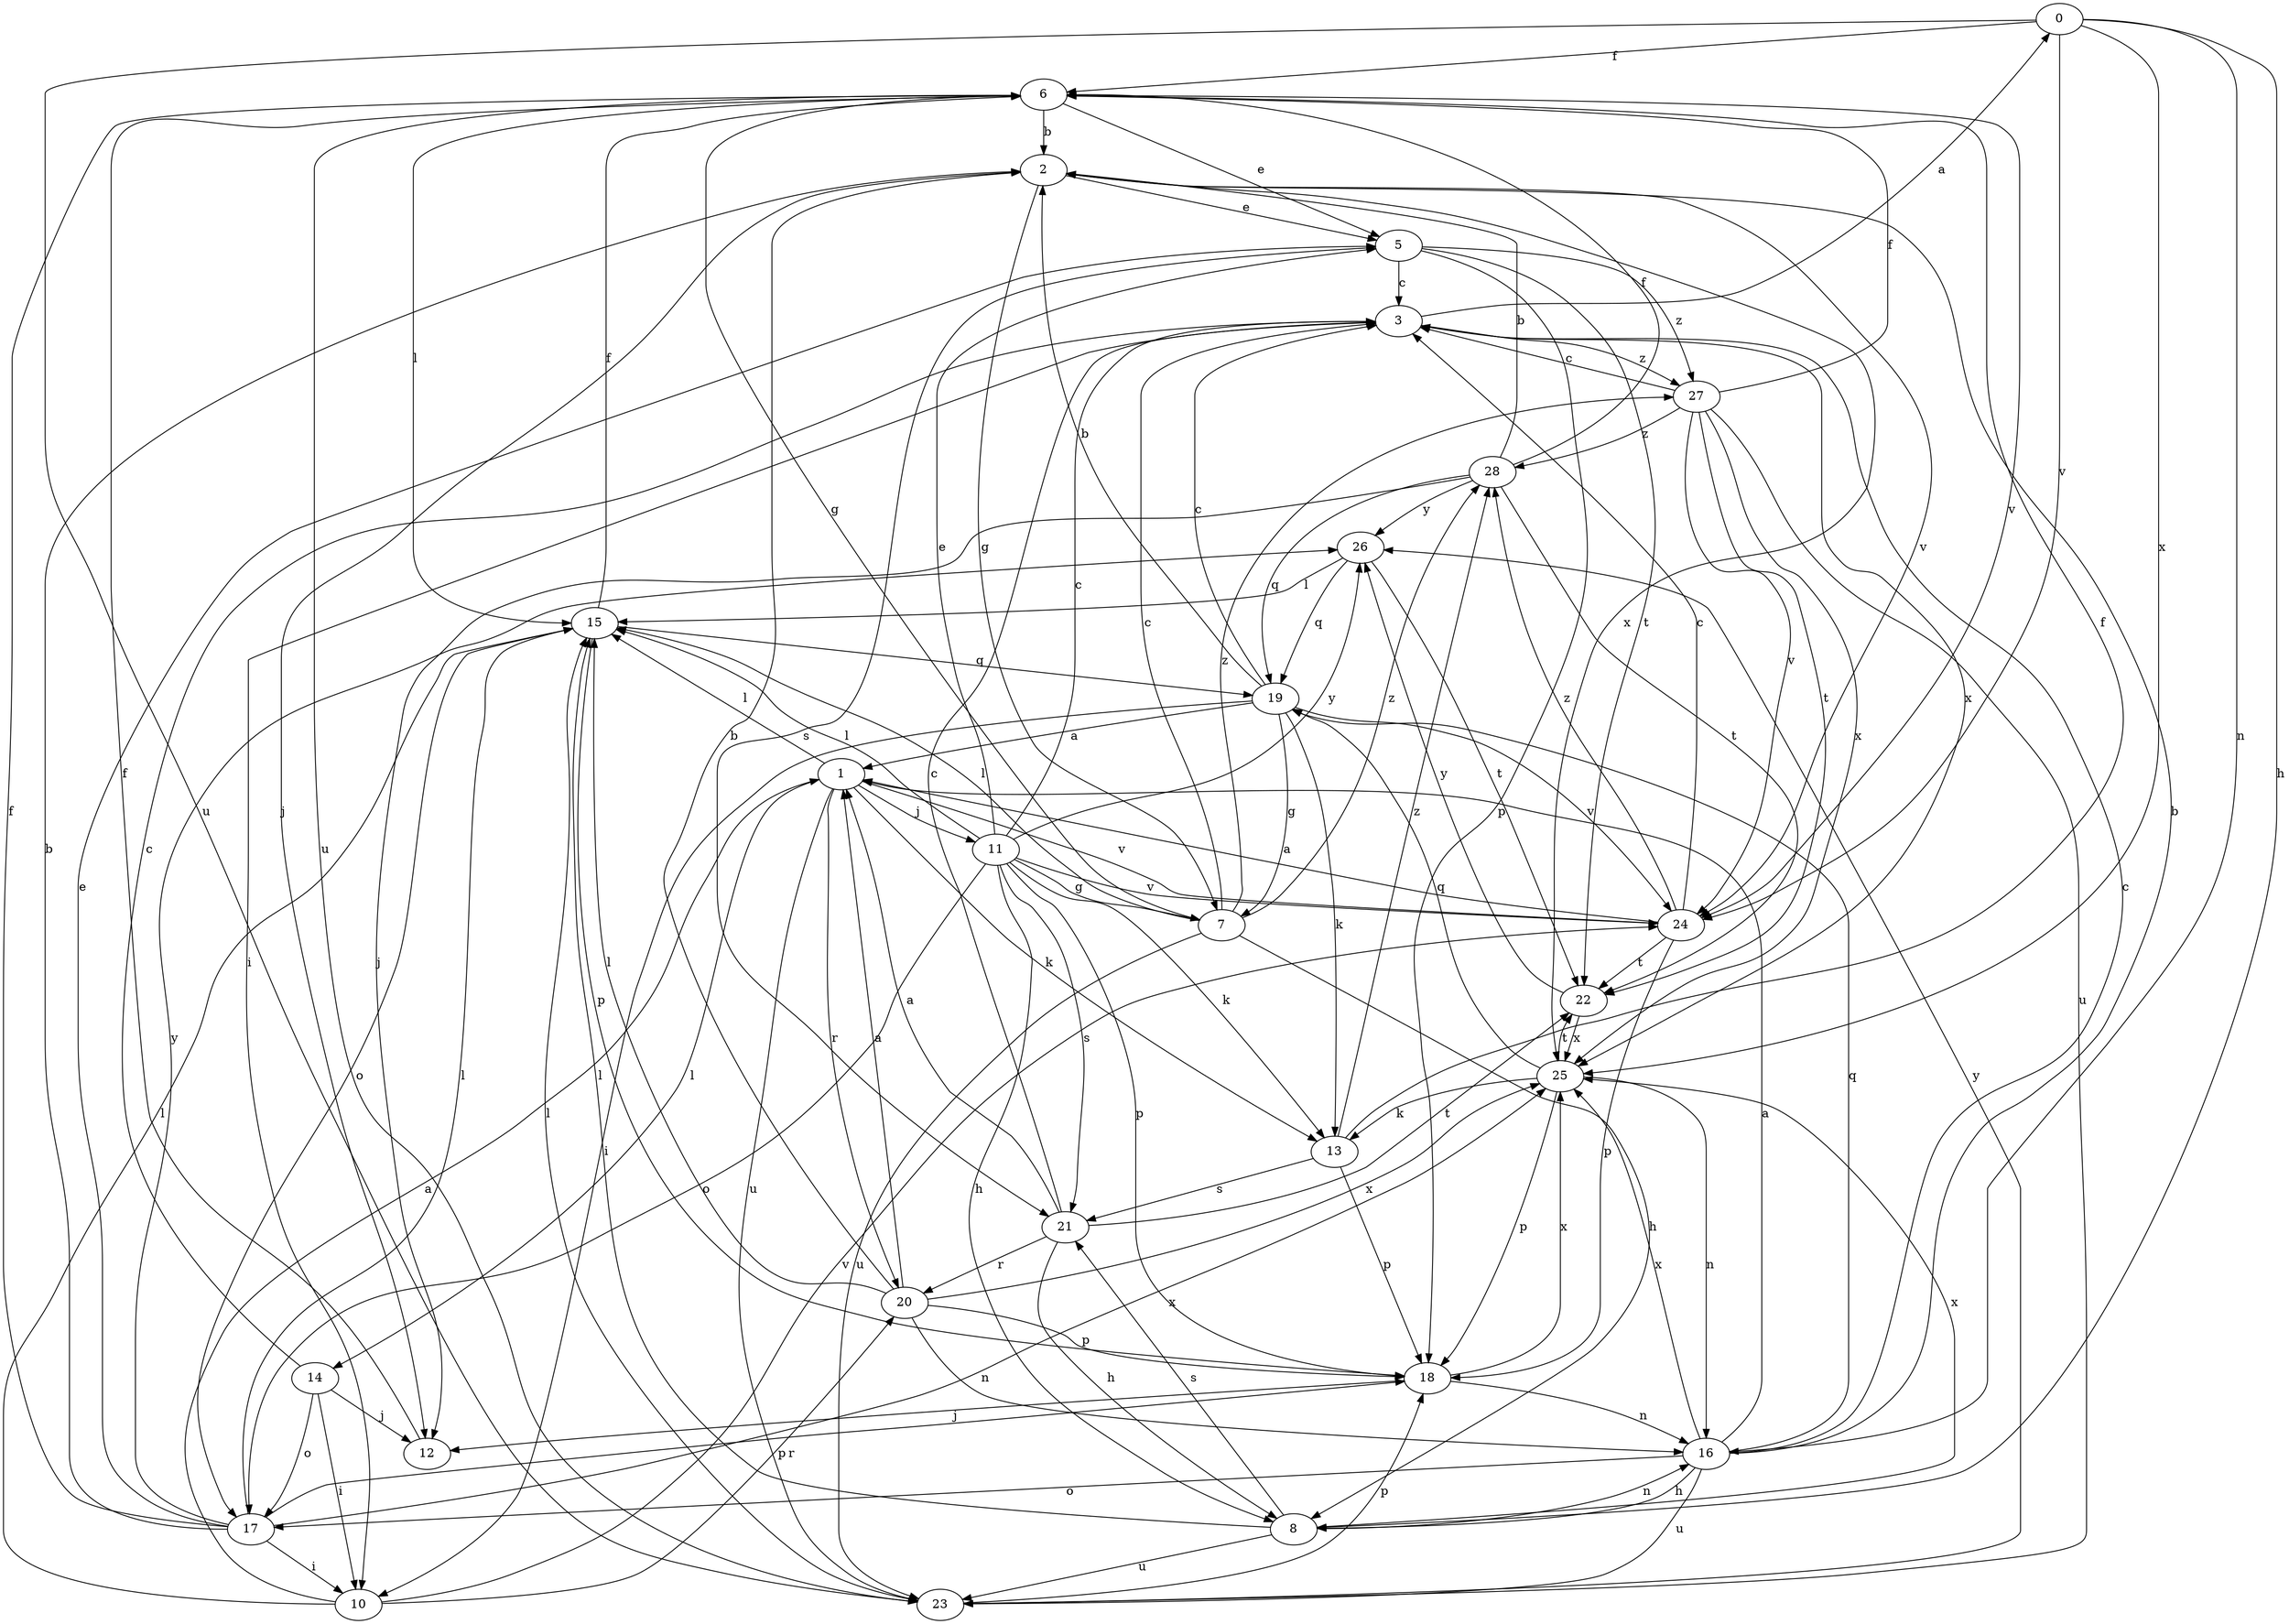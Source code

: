 strict digraph  {
0;
1;
2;
3;
5;
6;
7;
8;
10;
11;
12;
13;
14;
15;
16;
17;
18;
19;
20;
21;
22;
23;
24;
25;
26;
27;
28;
0 -> 6  [label=f];
0 -> 8  [label=h];
0 -> 16  [label=n];
0 -> 23  [label=u];
0 -> 24  [label=v];
0 -> 25  [label=x];
1 -> 11  [label=j];
1 -> 13  [label=k];
1 -> 14  [label=l];
1 -> 15  [label=l];
1 -> 20  [label=r];
1 -> 23  [label=u];
1 -> 24  [label=v];
2 -> 5  [label=e];
2 -> 7  [label=g];
2 -> 12  [label=j];
2 -> 24  [label=v];
2 -> 25  [label=x];
3 -> 0  [label=a];
3 -> 10  [label=i];
3 -> 25  [label=x];
3 -> 27  [label=z];
5 -> 3  [label=c];
5 -> 18  [label=p];
5 -> 21  [label=s];
5 -> 22  [label=t];
5 -> 27  [label=z];
6 -> 2  [label=b];
6 -> 5  [label=e];
6 -> 7  [label=g];
6 -> 15  [label=l];
6 -> 23  [label=u];
6 -> 24  [label=v];
7 -> 3  [label=c];
7 -> 8  [label=h];
7 -> 15  [label=l];
7 -> 23  [label=u];
7 -> 27  [label=z];
7 -> 28  [label=z];
8 -> 15  [label=l];
8 -> 16  [label=n];
8 -> 21  [label=s];
8 -> 23  [label=u];
8 -> 25  [label=x];
10 -> 1  [label=a];
10 -> 15  [label=l];
10 -> 20  [label=r];
10 -> 24  [label=v];
11 -> 3  [label=c];
11 -> 5  [label=e];
11 -> 7  [label=g];
11 -> 8  [label=h];
11 -> 13  [label=k];
11 -> 15  [label=l];
11 -> 17  [label=o];
11 -> 18  [label=p];
11 -> 21  [label=s];
11 -> 24  [label=v];
11 -> 26  [label=y];
12 -> 6  [label=f];
13 -> 6  [label=f];
13 -> 18  [label=p];
13 -> 21  [label=s];
13 -> 28  [label=z];
14 -> 3  [label=c];
14 -> 10  [label=i];
14 -> 12  [label=j];
14 -> 17  [label=o];
15 -> 6  [label=f];
15 -> 17  [label=o];
15 -> 18  [label=p];
15 -> 19  [label=q];
16 -> 1  [label=a];
16 -> 2  [label=b];
16 -> 3  [label=c];
16 -> 8  [label=h];
16 -> 17  [label=o];
16 -> 19  [label=q];
16 -> 23  [label=u];
16 -> 25  [label=x];
17 -> 2  [label=b];
17 -> 5  [label=e];
17 -> 6  [label=f];
17 -> 10  [label=i];
17 -> 15  [label=l];
17 -> 18  [label=p];
17 -> 25  [label=x];
17 -> 26  [label=y];
18 -> 12  [label=j];
18 -> 16  [label=n];
18 -> 25  [label=x];
19 -> 1  [label=a];
19 -> 2  [label=b];
19 -> 3  [label=c];
19 -> 7  [label=g];
19 -> 10  [label=i];
19 -> 13  [label=k];
19 -> 24  [label=v];
20 -> 1  [label=a];
20 -> 2  [label=b];
20 -> 15  [label=l];
20 -> 16  [label=n];
20 -> 18  [label=p];
20 -> 25  [label=x];
21 -> 1  [label=a];
21 -> 3  [label=c];
21 -> 8  [label=h];
21 -> 20  [label=r];
21 -> 22  [label=t];
22 -> 25  [label=x];
22 -> 26  [label=y];
23 -> 15  [label=l];
23 -> 18  [label=p];
23 -> 26  [label=y];
24 -> 1  [label=a];
24 -> 3  [label=c];
24 -> 18  [label=p];
24 -> 22  [label=t];
24 -> 28  [label=z];
25 -> 13  [label=k];
25 -> 16  [label=n];
25 -> 18  [label=p];
25 -> 19  [label=q];
25 -> 22  [label=t];
26 -> 15  [label=l];
26 -> 19  [label=q];
26 -> 22  [label=t];
27 -> 3  [label=c];
27 -> 6  [label=f];
27 -> 22  [label=t];
27 -> 23  [label=u];
27 -> 24  [label=v];
27 -> 25  [label=x];
27 -> 28  [label=z];
28 -> 2  [label=b];
28 -> 6  [label=f];
28 -> 12  [label=j];
28 -> 19  [label=q];
28 -> 22  [label=t];
28 -> 26  [label=y];
}
